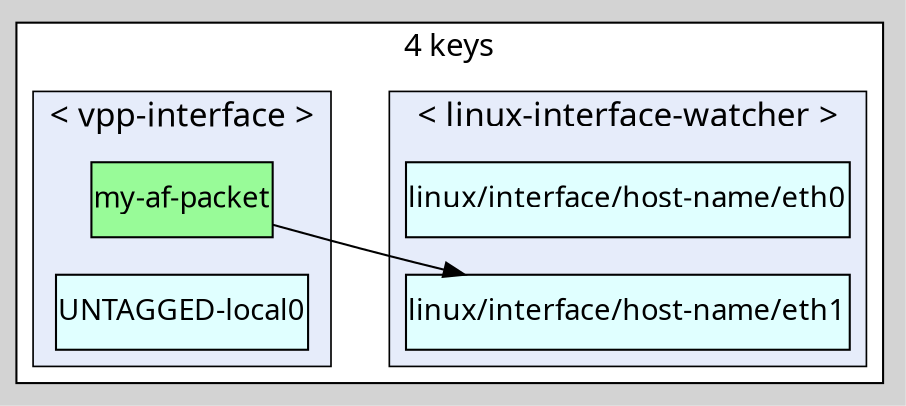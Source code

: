 digraph kvscheduler {
    ranksep=.5;
    labelloc="b";
    labeljust="c";
    fontsize="12";
    fontname="Ubuntu"; 
    rankdir="LR";
    bgcolor="lightgray";
    style="solid";
    penwidth="1";
    pad="0.04";
    nodesep="<no value>";
    ordering="out";

    node [shape="box" style="filled" fontname="Ubuntu" fillcolor="honeydew" penwidth="1.0" margin="0.03,0.0"];
    edge [minlen="1"]

        subgraph "cluster_nodes" {
            label="4 keys";
            bgcolor="white";
            labelloc="t";
            labeljust="c";
            fontsize="15";
            tooltip="";


            subgraph "cluster_linux-interface-watcher" {
                penwidth="0.8";
                fontsize="16";
                style="filled";
                fillcolor="#e6ecfa";
                label="< linux-interface-watcher >";

                "linux/interface/host-name/eth0" [ label="linux/interface/host-name/eth0" fillcolor="LightCyan" tooltip="[OBTAINED] linux/interface/host-name/eth0\n-----\n" pad="0.01" margin="0.01" href="/scheduler/key-timeline?key=linux/interface/host-name/eth0&amp;time=1549965494003060197" ]
                    "linux/interface/host-name/eth1" [ pad="0.01" margin="0.01" href="/scheduler/key-timeline?key=linux/interface/host-name/eth1&amp;time=1549965494003060197" label="linux/interface/host-name/eth1" fillcolor="LightCyan" tooltip="[OBTAINED] linux/interface/host-name/eth1\n-----\n" ]

            }

            subgraph "cluster_vpp-interface" {
                fillcolor="#e6ecfa";
                label="< vpp-interface >";
                penwidth="0.8";
                fontsize="16";
                style="filled";

                "config/vpp/v2/interfaces/my-af-packet" [ href="/scheduler/key-timeline?key=config/vpp/v2/interfaces/my-af-packet&amp;time=1549965494003060197" label="my-af-packet" fillcolor="PaleGreen" tooltip="[CONFIGURED] config/vpp/v2/interfaces/my-af-packet\n-----\nname: \"my-af-packet\"\ntype: AF_PACKET\nenabled: true\nafpacket: <\n  host_if_name: \"eth1\"\n>\n" pad="0.01" margin="0.01" ]
                    "config/vpp/v2/interfaces/UNTAGGED-local0" [ fillcolor="LightCyan" tooltip="[OBTAINED] config/vpp/v2/interfaces/UNTAGGED-local0\n-----\nname: \"UNTAGGED-local0\"\ntype: SOFTWARE_LOOPBACK\n" pad="0.01" margin="0.01" href="/scheduler/key-timeline?key=config/vpp/v2/interfaces/UNTAGGED-local0&amp;time=1549965494003060197" label="UNTAGGED-local0" ]

            }

        }

    "config/vpp/v2/interfaces/my-af-packet" -> "linux/interface/host-name/eth1" [ tooltip="afpacket-host-interface-exists" ]


}


